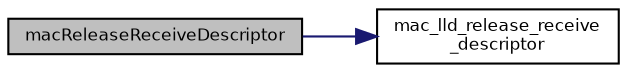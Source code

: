 digraph "macReleaseReceiveDescriptor"
{
  bgcolor="transparent";
  edge [fontname="Helvetica",fontsize="8",labelfontname="Helvetica",labelfontsize="8"];
  node [fontname="Helvetica",fontsize="8",shape=record];
  rankdir="LR";
  Node39 [label="macReleaseReceiveDescriptor",height=0.2,width=0.4,color="black", fillcolor="grey75", style="filled", fontcolor="black"];
  Node39 -> Node40 [color="midnightblue",fontsize="8",style="solid",fontname="Helvetica"];
  Node40 [label="mac_lld_release_receive\l_descriptor",height=0.2,width=0.4,color="black",URL="$group___m_a_c.html#gaa04797c813452cbc715d4233e4c44f49",tooltip="Releases a receive descriptor. "];
}
